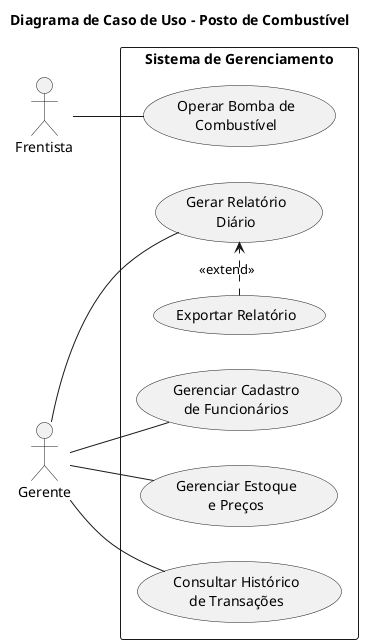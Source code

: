 @startuml
' Título do Diagrama
title Diagrama de Caso de Uso - Posto de Combustível

' Direção e estilo
left to right direction
skinparam packageStyle rectangle

' Definição dos Atores
actor Frentista
actor Gerente

' Fronteira do Sistema
rectangle "Sistema de Gerenciamento" {
  ' --- Casos de Uso do Frentista ---
  usecase UC1 as "Operar Bomba de
  Combustível"

  ' --- Casos de Uso do Gerente ---
  usecase UC2 as "Gerenciar Cadastro
  de Funcionários"
  usecase UC3 as "Gerenciar Estoque
  e Preços"
  usecase UC4 as "Gerar Relatório
  Diário"
  usecase UC5 as "Consultar Histórico
  de Transações"
  usecase UC6 as "Exportar Relatório"
}

' --- Relacionamentos (Associações) ---

' O Frentista opera a bomba
Frentista -- UC1

' O Gerente tem acesso às funções administrativas
Gerente -- UC2
Gerente -- UC3
Gerente -- UC4
Gerente -- UC5

' O Gerente pode, opcionalmente, exportar um relatório após gerá-lo
UC6 .> UC4 : <<extend>>


@enduml